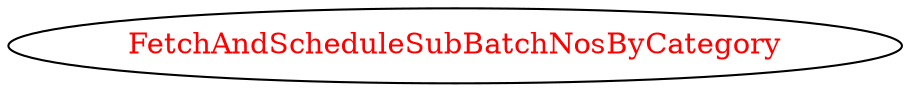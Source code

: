 digraph dependencyGraph {
 concentrate=true;
 ranksep="2.0";
 rankdir="LR"; 
 splines="ortho";
"FetchAndScheduleSubBatchNosByCategory" [fontcolor="red"];
}